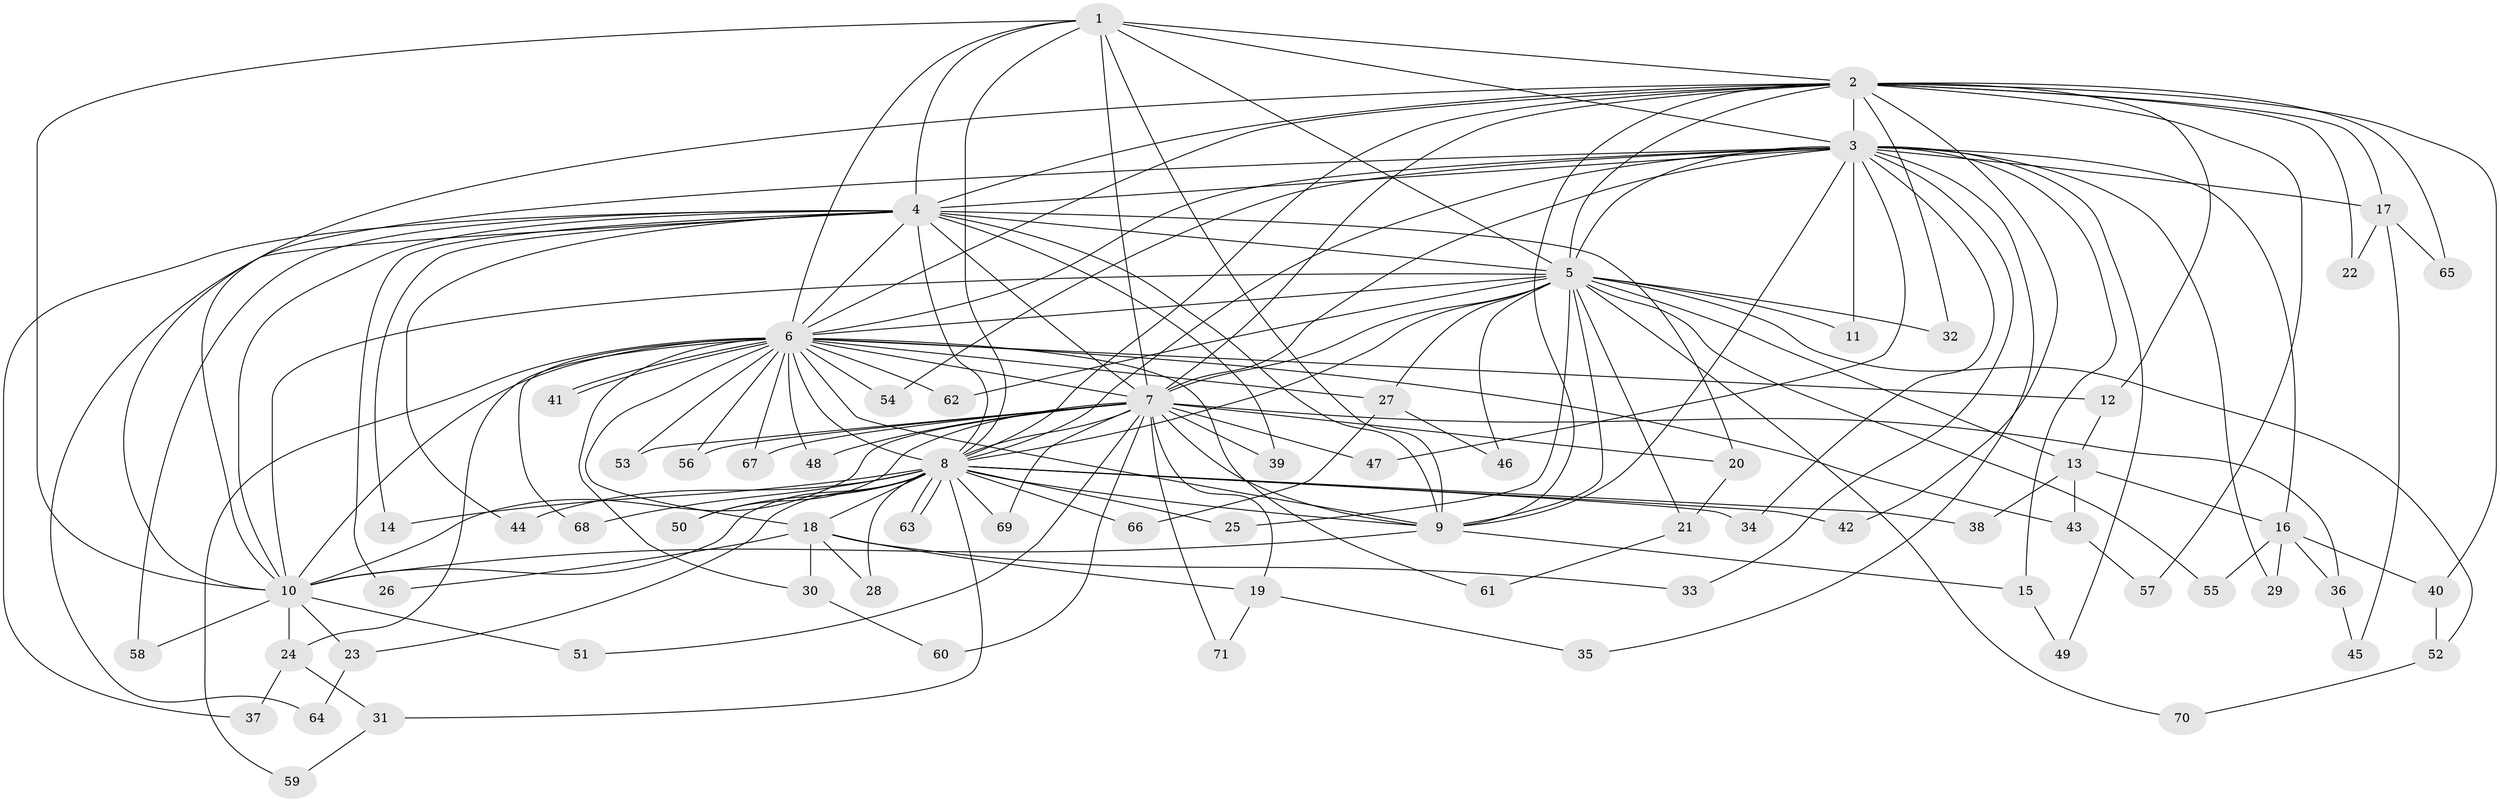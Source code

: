 // Generated by graph-tools (version 1.1) at 2025/25/03/09/25 03:25:37]
// undirected, 71 vertices, 167 edges
graph export_dot {
graph [start="1"]
  node [color=gray90,style=filled];
  1;
  2;
  3;
  4;
  5;
  6;
  7;
  8;
  9;
  10;
  11;
  12;
  13;
  14;
  15;
  16;
  17;
  18;
  19;
  20;
  21;
  22;
  23;
  24;
  25;
  26;
  27;
  28;
  29;
  30;
  31;
  32;
  33;
  34;
  35;
  36;
  37;
  38;
  39;
  40;
  41;
  42;
  43;
  44;
  45;
  46;
  47;
  48;
  49;
  50;
  51;
  52;
  53;
  54;
  55;
  56;
  57;
  58;
  59;
  60;
  61;
  62;
  63;
  64;
  65;
  66;
  67;
  68;
  69;
  70;
  71;
  1 -- 2;
  1 -- 3;
  1 -- 4;
  1 -- 5;
  1 -- 6;
  1 -- 7;
  1 -- 8;
  1 -- 9;
  1 -- 10;
  2 -- 3;
  2 -- 4;
  2 -- 5;
  2 -- 6;
  2 -- 7;
  2 -- 8;
  2 -- 9;
  2 -- 10;
  2 -- 12;
  2 -- 17;
  2 -- 22;
  2 -- 32;
  2 -- 40;
  2 -- 42;
  2 -- 57;
  2 -- 65;
  3 -- 4;
  3 -- 5;
  3 -- 6;
  3 -- 7;
  3 -- 8;
  3 -- 9;
  3 -- 10;
  3 -- 11;
  3 -- 15;
  3 -- 16;
  3 -- 17;
  3 -- 29;
  3 -- 33;
  3 -- 34;
  3 -- 35;
  3 -- 47;
  3 -- 49;
  3 -- 54;
  4 -- 5;
  4 -- 6;
  4 -- 7;
  4 -- 8;
  4 -- 9;
  4 -- 10;
  4 -- 14;
  4 -- 20;
  4 -- 26;
  4 -- 37;
  4 -- 39;
  4 -- 44;
  4 -- 58;
  4 -- 64;
  5 -- 6;
  5 -- 7;
  5 -- 8;
  5 -- 9;
  5 -- 10;
  5 -- 11;
  5 -- 13;
  5 -- 21;
  5 -- 25;
  5 -- 27;
  5 -- 32;
  5 -- 46;
  5 -- 52;
  5 -- 55;
  5 -- 62;
  5 -- 70;
  6 -- 7;
  6 -- 8;
  6 -- 9;
  6 -- 10;
  6 -- 12;
  6 -- 18;
  6 -- 24;
  6 -- 27;
  6 -- 30;
  6 -- 41;
  6 -- 41;
  6 -- 43;
  6 -- 48;
  6 -- 53;
  6 -- 54;
  6 -- 56;
  6 -- 59;
  6 -- 61;
  6 -- 62;
  6 -- 67;
  6 -- 68;
  7 -- 8;
  7 -- 9;
  7 -- 10;
  7 -- 19;
  7 -- 20;
  7 -- 36;
  7 -- 39;
  7 -- 47;
  7 -- 48;
  7 -- 50;
  7 -- 51;
  7 -- 53;
  7 -- 56;
  7 -- 60;
  7 -- 67;
  7 -- 69;
  7 -- 71;
  8 -- 9;
  8 -- 10;
  8 -- 14;
  8 -- 18;
  8 -- 23;
  8 -- 25;
  8 -- 28;
  8 -- 31;
  8 -- 34;
  8 -- 38;
  8 -- 42;
  8 -- 44;
  8 -- 50;
  8 -- 63;
  8 -- 63;
  8 -- 66;
  8 -- 68;
  8 -- 69;
  9 -- 10;
  9 -- 15;
  10 -- 23;
  10 -- 24;
  10 -- 51;
  10 -- 58;
  12 -- 13;
  13 -- 16;
  13 -- 38;
  13 -- 43;
  15 -- 49;
  16 -- 29;
  16 -- 36;
  16 -- 40;
  16 -- 55;
  17 -- 22;
  17 -- 45;
  17 -- 65;
  18 -- 19;
  18 -- 26;
  18 -- 28;
  18 -- 30;
  18 -- 33;
  19 -- 35;
  19 -- 71;
  20 -- 21;
  21 -- 61;
  23 -- 64;
  24 -- 31;
  24 -- 37;
  27 -- 46;
  27 -- 66;
  30 -- 60;
  31 -- 59;
  36 -- 45;
  40 -- 52;
  43 -- 57;
  52 -- 70;
}
